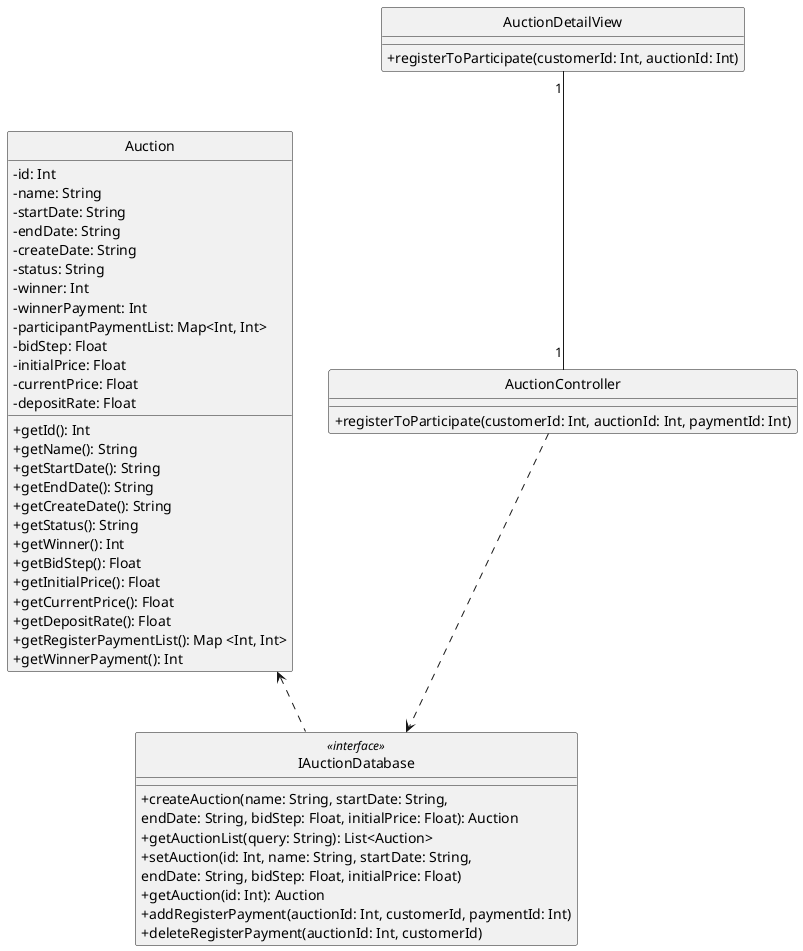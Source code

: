 @startuml register_to_participate
hide circle
skinparam classAttributeIconSize 0

class AuctionDetailView {
  + registerToParticipate(customerId: Int, auctionId: Int)
}

class AuctionController {
  + registerToParticipate(customerId: Int, auctionId: Int, paymentId: Int)

}

class Auction {
- id: Int
- name: String
- startDate: String
- endDate: String
- createDate: String
- status: String
- winner: Int
- winnerPayment: Int
- participantPaymentList: Map<Int, Int>
- bidStep: Float
- initialPrice: Float
- currentPrice: Float
- depositRate: Float
+ getId(): Int
+ getName(): String
+ getStartDate(): String
+ getEndDate(): String
+ getCreateDate(): String
+ getStatus(): String
+ getWinner(): Int
+ getBidStep(): Float
+ getInitialPrice(): Float
+ getCurrentPrice(): Float
+ getDepositRate(): Float
+ getRegisterPaymentList(): Map <Int, Int>
+ getWinnerPayment(): Int
}

class IAuctionDatabase <<interface>> {
+ createAuction(name: String, startDate: String,\nendDate: String, bidStep: Float, initialPrice: Float): Auction
+ getAuctionList(query: String): List<Auction>
+ setAuction(id: Int, name: String, startDate: String,\nendDate: String, bidStep: Float, initialPrice: Float)
+ getAuction(id: Int): Auction
+ addRegisterPayment(auctionId: Int, customerId, paymentId: Int)
+ deleteRegisterPayment(auctionId: Int, customerId)
}

AuctionDetailView "1" -- "1" AuctionController
AuctionController ..> IAuctionDatabase
IAuctionDatabase .u.> Auction
@enduml
